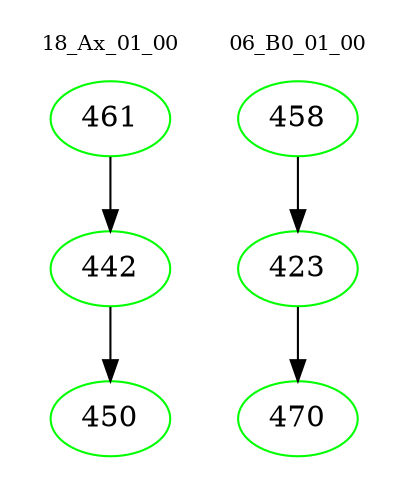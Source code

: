 digraph{
subgraph cluster_0 {
color = white
label = "18_Ax_01_00";
fontsize=10;
T0_461 [label="461", color="green"]
T0_461 -> T0_442 [color="black"]
T0_442 [label="442", color="green"]
T0_442 -> T0_450 [color="black"]
T0_450 [label="450", color="green"]
}
subgraph cluster_1 {
color = white
label = "06_B0_01_00";
fontsize=10;
T1_458 [label="458", color="green"]
T1_458 -> T1_423 [color="black"]
T1_423 [label="423", color="green"]
T1_423 -> T1_470 [color="black"]
T1_470 [label="470", color="green"]
}
}

